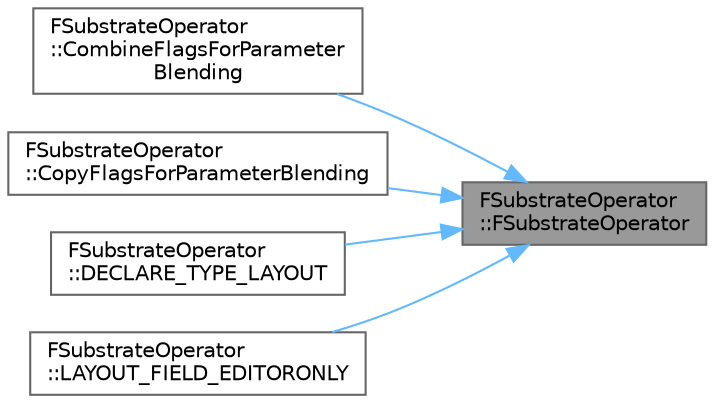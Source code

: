 digraph "FSubstrateOperator::FSubstrateOperator"
{
 // INTERACTIVE_SVG=YES
 // LATEX_PDF_SIZE
  bgcolor="transparent";
  edge [fontname=Helvetica,fontsize=10,labelfontname=Helvetica,labelfontsize=10];
  node [fontname=Helvetica,fontsize=10,shape=box,height=0.2,width=0.4];
  rankdir="RL";
  Node1 [id="Node000001",label="FSubstrateOperator\l::FSubstrateOperator",height=0.2,width=0.4,color="gray40", fillcolor="grey60", style="filled", fontcolor="black",tooltip=" "];
  Node1 -> Node2 [id="edge1_Node000001_Node000002",dir="back",color="steelblue1",style="solid",tooltip=" "];
  Node2 [id="Node000002",label="FSubstrateOperator\l::CombineFlagsForParameter\lBlending",height=0.2,width=0.4,color="grey40", fillcolor="white", style="filled",URL="$da/d8e/structFSubstrateOperator.html#af3751e374c0230c5440c15484d04dfe0",tooltip=" "];
  Node1 -> Node3 [id="edge2_Node000001_Node000003",dir="back",color="steelblue1",style="solid",tooltip=" "];
  Node3 [id="Node000003",label="FSubstrateOperator\l::CopyFlagsForParameterBlending",height=0.2,width=0.4,color="grey40", fillcolor="white", style="filled",URL="$da/d8e/structFSubstrateOperator.html#a67cba2c21d9f05708e16fea6d0114dd0",tooltip=" "];
  Node1 -> Node4 [id="edge3_Node000001_Node000004",dir="back",color="steelblue1",style="solid",tooltip=" "];
  Node4 [id="Node000004",label="FSubstrateOperator\l::DECLARE_TYPE_LAYOUT",height=0.2,width=0.4,color="grey40", fillcolor="white", style="filled",URL="$da/d8e/structFSubstrateOperator.html#a5eade7fd835a463e9b96495361232696",tooltip=" "];
  Node1 -> Node5 [id="edge4_Node000001_Node000005",dir="back",color="steelblue1",style="solid",tooltip=" "];
  Node5 [id="Node000005",label="FSubstrateOperator\l::LAYOUT_FIELD_EDITORONLY",height=0.2,width=0.4,color="grey40", fillcolor="white", style="filled",URL="$da/d8e/structFSubstrateOperator.html#a8a6ce0dab1417b38d0d3b54bfa95dc23",tooltip=" "];
}

